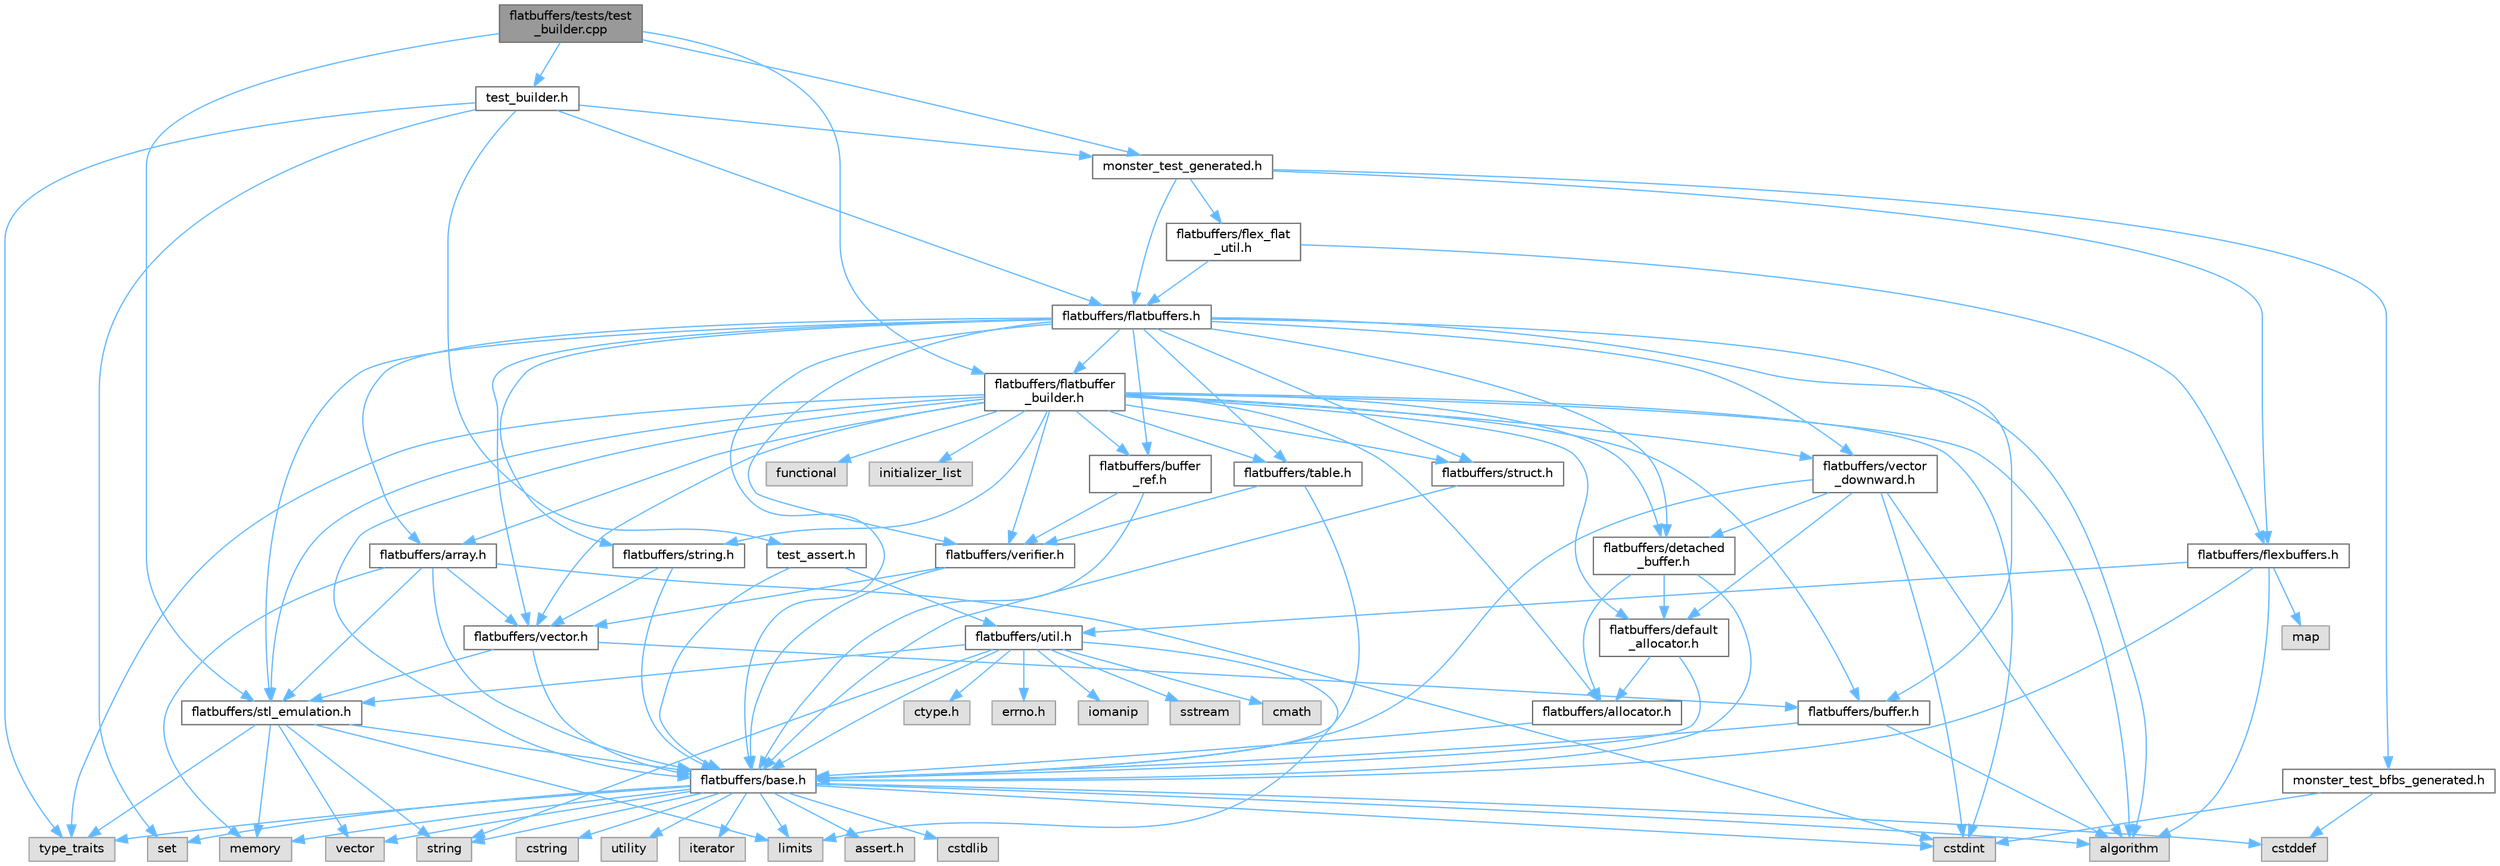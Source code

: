 digraph "flatbuffers/tests/test_builder.cpp"
{
 // LATEX_PDF_SIZE
  bgcolor="transparent";
  edge [fontname=Helvetica,fontsize=10,labelfontname=Helvetica,labelfontsize=10];
  node [fontname=Helvetica,fontsize=10,shape=box,height=0.2,width=0.4];
  Node1 [id="Node000001",label="flatbuffers/tests/test\l_builder.cpp",height=0.2,width=0.4,color="gray40", fillcolor="grey60", style="filled", fontcolor="black",tooltip=" "];
  Node1 -> Node2 [id="edge116_Node000001_Node000002",color="steelblue1",style="solid",tooltip=" "];
  Node2 [id="Node000002",label="test_builder.h",height=0.2,width=0.4,color="grey40", fillcolor="white", style="filled",URL="$test__builder_8h.html",tooltip=" "];
  Node2 -> Node3 [id="edge117_Node000002_Node000003",color="steelblue1",style="solid",tooltip=" "];
  Node3 [id="Node000003",label="set",height=0.2,width=0.4,color="grey60", fillcolor="#E0E0E0", style="filled",tooltip=" "];
  Node2 -> Node4 [id="edge118_Node000002_Node000004",color="steelblue1",style="solid",tooltip=" "];
  Node4 [id="Node000004",label="type_traits",height=0.2,width=0.4,color="grey60", fillcolor="#E0E0E0", style="filled",tooltip=" "];
  Node2 -> Node5 [id="edge119_Node000002_Node000005",color="steelblue1",style="solid",tooltip=" "];
  Node5 [id="Node000005",label="flatbuffers/flatbuffers.h",height=0.2,width=0.4,color="grey40", fillcolor="white", style="filled",URL="$flatbuffers_8h.html",tooltip=" "];
  Node5 -> Node6 [id="edge120_Node000005_Node000006",color="steelblue1",style="solid",tooltip=" "];
  Node6 [id="Node000006",label="algorithm",height=0.2,width=0.4,color="grey60", fillcolor="#E0E0E0", style="filled",tooltip=" "];
  Node5 -> Node7 [id="edge121_Node000005_Node000007",color="steelblue1",style="solid",tooltip=" "];
  Node7 [id="Node000007",label="flatbuffers/array.h",height=0.2,width=0.4,color="grey40", fillcolor="white", style="filled",URL="$array_8h.html",tooltip=" "];
  Node7 -> Node8 [id="edge122_Node000007_Node000008",color="steelblue1",style="solid",tooltip=" "];
  Node8 [id="Node000008",label="cstdint",height=0.2,width=0.4,color="grey60", fillcolor="#E0E0E0", style="filled",tooltip=" "];
  Node7 -> Node9 [id="edge123_Node000007_Node000009",color="steelblue1",style="solid",tooltip=" "];
  Node9 [id="Node000009",label="memory",height=0.2,width=0.4,color="grey60", fillcolor="#E0E0E0", style="filled",tooltip=" "];
  Node7 -> Node10 [id="edge124_Node000007_Node000010",color="steelblue1",style="solid",tooltip=" "];
  Node10 [id="Node000010",label="flatbuffers/base.h",height=0.2,width=0.4,color="grey40", fillcolor="white", style="filled",URL="$base_8h.html",tooltip=" "];
  Node10 -> Node11 [id="edge125_Node000010_Node000011",color="steelblue1",style="solid",tooltip=" "];
  Node11 [id="Node000011",label="assert.h",height=0.2,width=0.4,color="grey60", fillcolor="#E0E0E0", style="filled",tooltip=" "];
  Node10 -> Node8 [id="edge126_Node000010_Node000008",color="steelblue1",style="solid",tooltip=" "];
  Node10 -> Node12 [id="edge127_Node000010_Node000012",color="steelblue1",style="solid",tooltip=" "];
  Node12 [id="Node000012",label="cstddef",height=0.2,width=0.4,color="grey60", fillcolor="#E0E0E0", style="filled",tooltip=" "];
  Node10 -> Node13 [id="edge128_Node000010_Node000013",color="steelblue1",style="solid",tooltip=" "];
  Node13 [id="Node000013",label="cstdlib",height=0.2,width=0.4,color="grey60", fillcolor="#E0E0E0", style="filled",tooltip=" "];
  Node10 -> Node14 [id="edge129_Node000010_Node000014",color="steelblue1",style="solid",tooltip=" "];
  Node14 [id="Node000014",label="cstring",height=0.2,width=0.4,color="grey60", fillcolor="#E0E0E0", style="filled",tooltip=" "];
  Node10 -> Node15 [id="edge130_Node000010_Node000015",color="steelblue1",style="solid",tooltip=" "];
  Node15 [id="Node000015",label="utility",height=0.2,width=0.4,color="grey60", fillcolor="#E0E0E0", style="filled",tooltip=" "];
  Node10 -> Node16 [id="edge131_Node000010_Node000016",color="steelblue1",style="solid",tooltip=" "];
  Node16 [id="Node000016",label="string",height=0.2,width=0.4,color="grey60", fillcolor="#E0E0E0", style="filled",tooltip=" "];
  Node10 -> Node4 [id="edge132_Node000010_Node000004",color="steelblue1",style="solid",tooltip=" "];
  Node10 -> Node17 [id="edge133_Node000010_Node000017",color="steelblue1",style="solid",tooltip=" "];
  Node17 [id="Node000017",label="vector",height=0.2,width=0.4,color="grey60", fillcolor="#E0E0E0", style="filled",tooltip=" "];
  Node10 -> Node3 [id="edge134_Node000010_Node000003",color="steelblue1",style="solid",tooltip=" "];
  Node10 -> Node6 [id="edge135_Node000010_Node000006",color="steelblue1",style="solid",tooltip=" "];
  Node10 -> Node18 [id="edge136_Node000010_Node000018",color="steelblue1",style="solid",tooltip=" "];
  Node18 [id="Node000018",label="limits",height=0.2,width=0.4,color="grey60", fillcolor="#E0E0E0", style="filled",tooltip=" "];
  Node10 -> Node19 [id="edge137_Node000010_Node000019",color="steelblue1",style="solid",tooltip=" "];
  Node19 [id="Node000019",label="iterator",height=0.2,width=0.4,color="grey60", fillcolor="#E0E0E0", style="filled",tooltip=" "];
  Node10 -> Node9 [id="edge138_Node000010_Node000009",color="steelblue1",style="solid",tooltip=" "];
  Node7 -> Node20 [id="edge139_Node000007_Node000020",color="steelblue1",style="solid",tooltip=" "];
  Node20 [id="Node000020",label="flatbuffers/stl_emulation.h",height=0.2,width=0.4,color="grey40", fillcolor="white", style="filled",URL="$stl__emulation_8h.html",tooltip=" "];
  Node20 -> Node10 [id="edge140_Node000020_Node000010",color="steelblue1",style="solid",tooltip=" "];
  Node20 -> Node16 [id="edge141_Node000020_Node000016",color="steelblue1",style="solid",tooltip=" "];
  Node20 -> Node4 [id="edge142_Node000020_Node000004",color="steelblue1",style="solid",tooltip=" "];
  Node20 -> Node17 [id="edge143_Node000020_Node000017",color="steelblue1",style="solid",tooltip=" "];
  Node20 -> Node9 [id="edge144_Node000020_Node000009",color="steelblue1",style="solid",tooltip=" "];
  Node20 -> Node18 [id="edge145_Node000020_Node000018",color="steelblue1",style="solid",tooltip=" "];
  Node7 -> Node21 [id="edge146_Node000007_Node000021",color="steelblue1",style="solid",tooltip=" "];
  Node21 [id="Node000021",label="flatbuffers/vector.h",height=0.2,width=0.4,color="grey40", fillcolor="white", style="filled",URL="$vector_8h.html",tooltip=" "];
  Node21 -> Node10 [id="edge147_Node000021_Node000010",color="steelblue1",style="solid",tooltip=" "];
  Node21 -> Node22 [id="edge148_Node000021_Node000022",color="steelblue1",style="solid",tooltip=" "];
  Node22 [id="Node000022",label="flatbuffers/buffer.h",height=0.2,width=0.4,color="grey40", fillcolor="white", style="filled",URL="$buffer_8h.html",tooltip=" "];
  Node22 -> Node6 [id="edge149_Node000022_Node000006",color="steelblue1",style="solid",tooltip=" "];
  Node22 -> Node10 [id="edge150_Node000022_Node000010",color="steelblue1",style="solid",tooltip=" "];
  Node21 -> Node20 [id="edge151_Node000021_Node000020",color="steelblue1",style="solid",tooltip=" "];
  Node5 -> Node10 [id="edge152_Node000005_Node000010",color="steelblue1",style="solid",tooltip=" "];
  Node5 -> Node22 [id="edge153_Node000005_Node000022",color="steelblue1",style="solid",tooltip=" "];
  Node5 -> Node23 [id="edge154_Node000005_Node000023",color="steelblue1",style="solid",tooltip=" "];
  Node23 [id="Node000023",label="flatbuffers/buffer\l_ref.h",height=0.2,width=0.4,color="grey40", fillcolor="white", style="filled",URL="$buffer__ref_8h.html",tooltip=" "];
  Node23 -> Node10 [id="edge155_Node000023_Node000010",color="steelblue1",style="solid",tooltip=" "];
  Node23 -> Node24 [id="edge156_Node000023_Node000024",color="steelblue1",style="solid",tooltip=" "];
  Node24 [id="Node000024",label="flatbuffers/verifier.h",height=0.2,width=0.4,color="grey40", fillcolor="white", style="filled",URL="$verifier_8h.html",tooltip=" "];
  Node24 -> Node10 [id="edge157_Node000024_Node000010",color="steelblue1",style="solid",tooltip=" "];
  Node24 -> Node21 [id="edge158_Node000024_Node000021",color="steelblue1",style="solid",tooltip=" "];
  Node5 -> Node25 [id="edge159_Node000005_Node000025",color="steelblue1",style="solid",tooltip=" "];
  Node25 [id="Node000025",label="flatbuffers/detached\l_buffer.h",height=0.2,width=0.4,color="grey40", fillcolor="white", style="filled",URL="$detached__buffer_8h.html",tooltip=" "];
  Node25 -> Node26 [id="edge160_Node000025_Node000026",color="steelblue1",style="solid",tooltip=" "];
  Node26 [id="Node000026",label="flatbuffers/allocator.h",height=0.2,width=0.4,color="grey40", fillcolor="white", style="filled",URL="$allocator_8h.html",tooltip=" "];
  Node26 -> Node10 [id="edge161_Node000026_Node000010",color="steelblue1",style="solid",tooltip=" "];
  Node25 -> Node10 [id="edge162_Node000025_Node000010",color="steelblue1",style="solid",tooltip=" "];
  Node25 -> Node27 [id="edge163_Node000025_Node000027",color="steelblue1",style="solid",tooltip=" "];
  Node27 [id="Node000027",label="flatbuffers/default\l_allocator.h",height=0.2,width=0.4,color="grey40", fillcolor="white", style="filled",URL="$default__allocator_8h.html",tooltip=" "];
  Node27 -> Node26 [id="edge164_Node000027_Node000026",color="steelblue1",style="solid",tooltip=" "];
  Node27 -> Node10 [id="edge165_Node000027_Node000010",color="steelblue1",style="solid",tooltip=" "];
  Node5 -> Node28 [id="edge166_Node000005_Node000028",color="steelblue1",style="solid",tooltip=" "];
  Node28 [id="Node000028",label="flatbuffers/flatbuffer\l_builder.h",height=0.2,width=0.4,color="grey40", fillcolor="white", style="filled",URL="$flatbuffer__builder_8h.html",tooltip=" "];
  Node28 -> Node6 [id="edge167_Node000028_Node000006",color="steelblue1",style="solid",tooltip=" "];
  Node28 -> Node8 [id="edge168_Node000028_Node000008",color="steelblue1",style="solid",tooltip=" "];
  Node28 -> Node29 [id="edge169_Node000028_Node000029",color="steelblue1",style="solid",tooltip=" "];
  Node29 [id="Node000029",label="functional",height=0.2,width=0.4,color="grey60", fillcolor="#E0E0E0", style="filled",tooltip=" "];
  Node28 -> Node30 [id="edge170_Node000028_Node000030",color="steelblue1",style="solid",tooltip=" "];
  Node30 [id="Node000030",label="initializer_list",height=0.2,width=0.4,color="grey60", fillcolor="#E0E0E0", style="filled",tooltip=" "];
  Node28 -> Node4 [id="edge171_Node000028_Node000004",color="steelblue1",style="solid",tooltip=" "];
  Node28 -> Node26 [id="edge172_Node000028_Node000026",color="steelblue1",style="solid",tooltip=" "];
  Node28 -> Node7 [id="edge173_Node000028_Node000007",color="steelblue1",style="solid",tooltip=" "];
  Node28 -> Node10 [id="edge174_Node000028_Node000010",color="steelblue1",style="solid",tooltip=" "];
  Node28 -> Node22 [id="edge175_Node000028_Node000022",color="steelblue1",style="solid",tooltip=" "];
  Node28 -> Node23 [id="edge176_Node000028_Node000023",color="steelblue1",style="solid",tooltip=" "];
  Node28 -> Node27 [id="edge177_Node000028_Node000027",color="steelblue1",style="solid",tooltip=" "];
  Node28 -> Node25 [id="edge178_Node000028_Node000025",color="steelblue1",style="solid",tooltip=" "];
  Node28 -> Node20 [id="edge179_Node000028_Node000020",color="steelblue1",style="solid",tooltip=" "];
  Node28 -> Node31 [id="edge180_Node000028_Node000031",color="steelblue1",style="solid",tooltip=" "];
  Node31 [id="Node000031",label="flatbuffers/string.h",height=0.2,width=0.4,color="grey40", fillcolor="white", style="filled",URL="$string_8h.html",tooltip=" "];
  Node31 -> Node10 [id="edge181_Node000031_Node000010",color="steelblue1",style="solid",tooltip=" "];
  Node31 -> Node21 [id="edge182_Node000031_Node000021",color="steelblue1",style="solid",tooltip=" "];
  Node28 -> Node32 [id="edge183_Node000028_Node000032",color="steelblue1",style="solid",tooltip=" "];
  Node32 [id="Node000032",label="flatbuffers/struct.h",height=0.2,width=0.4,color="grey40", fillcolor="white", style="filled",URL="$struct_8h.html",tooltip=" "];
  Node32 -> Node10 [id="edge184_Node000032_Node000010",color="steelblue1",style="solid",tooltip=" "];
  Node28 -> Node33 [id="edge185_Node000028_Node000033",color="steelblue1",style="solid",tooltip=" "];
  Node33 [id="Node000033",label="flatbuffers/table.h",height=0.2,width=0.4,color="grey40", fillcolor="white", style="filled",URL="$table_8h.html",tooltip=" "];
  Node33 -> Node10 [id="edge186_Node000033_Node000010",color="steelblue1",style="solid",tooltip=" "];
  Node33 -> Node24 [id="edge187_Node000033_Node000024",color="steelblue1",style="solid",tooltip=" "];
  Node28 -> Node21 [id="edge188_Node000028_Node000021",color="steelblue1",style="solid",tooltip=" "];
  Node28 -> Node34 [id="edge189_Node000028_Node000034",color="steelblue1",style="solid",tooltip=" "];
  Node34 [id="Node000034",label="flatbuffers/vector\l_downward.h",height=0.2,width=0.4,color="grey40", fillcolor="white", style="filled",URL="$vector__downward_8h.html",tooltip=" "];
  Node34 -> Node6 [id="edge190_Node000034_Node000006",color="steelblue1",style="solid",tooltip=" "];
  Node34 -> Node8 [id="edge191_Node000034_Node000008",color="steelblue1",style="solid",tooltip=" "];
  Node34 -> Node10 [id="edge192_Node000034_Node000010",color="steelblue1",style="solid",tooltip=" "];
  Node34 -> Node27 [id="edge193_Node000034_Node000027",color="steelblue1",style="solid",tooltip=" "];
  Node34 -> Node25 [id="edge194_Node000034_Node000025",color="steelblue1",style="solid",tooltip=" "];
  Node28 -> Node24 [id="edge195_Node000028_Node000024",color="steelblue1",style="solid",tooltip=" "];
  Node5 -> Node20 [id="edge196_Node000005_Node000020",color="steelblue1",style="solid",tooltip=" "];
  Node5 -> Node31 [id="edge197_Node000005_Node000031",color="steelblue1",style="solid",tooltip=" "];
  Node5 -> Node32 [id="edge198_Node000005_Node000032",color="steelblue1",style="solid",tooltip=" "];
  Node5 -> Node33 [id="edge199_Node000005_Node000033",color="steelblue1",style="solid",tooltip=" "];
  Node5 -> Node21 [id="edge200_Node000005_Node000021",color="steelblue1",style="solid",tooltip=" "];
  Node5 -> Node34 [id="edge201_Node000005_Node000034",color="steelblue1",style="solid",tooltip=" "];
  Node5 -> Node24 [id="edge202_Node000005_Node000024",color="steelblue1",style="solid",tooltip=" "];
  Node2 -> Node35 [id="edge203_Node000002_Node000035",color="steelblue1",style="solid",tooltip=" "];
  Node35 [id="Node000035",label="monster_test_generated.h",height=0.2,width=0.4,color="grey40", fillcolor="white", style="filled",URL="$monster__test__generated_8h.html",tooltip=" "];
  Node35 -> Node5 [id="edge204_Node000035_Node000005",color="steelblue1",style="solid",tooltip=" "];
  Node35 -> Node36 [id="edge205_Node000035_Node000036",color="steelblue1",style="solid",tooltip=" "];
  Node36 [id="Node000036",label="flatbuffers/flexbuffers.h",height=0.2,width=0.4,color="grey40", fillcolor="white", style="filled",URL="$flexbuffers_8h.html",tooltip=" "];
  Node36 -> Node6 [id="edge206_Node000036_Node000006",color="steelblue1",style="solid",tooltip=" "];
  Node36 -> Node37 [id="edge207_Node000036_Node000037",color="steelblue1",style="solid",tooltip=" "];
  Node37 [id="Node000037",label="map",height=0.2,width=0.4,color="grey60", fillcolor="#E0E0E0", style="filled",tooltip=" "];
  Node36 -> Node10 [id="edge208_Node000036_Node000010",color="steelblue1",style="solid",tooltip=" "];
  Node36 -> Node38 [id="edge209_Node000036_Node000038",color="steelblue1",style="solid",tooltip=" "];
  Node38 [id="Node000038",label="flatbuffers/util.h",height=0.2,width=0.4,color="grey40", fillcolor="white", style="filled",URL="$util_8h.html",tooltip=" "];
  Node38 -> Node39 [id="edge210_Node000038_Node000039",color="steelblue1",style="solid",tooltip=" "];
  Node39 [id="Node000039",label="ctype.h",height=0.2,width=0.4,color="grey60", fillcolor="#E0E0E0", style="filled",tooltip=" "];
  Node38 -> Node40 [id="edge211_Node000038_Node000040",color="steelblue1",style="solid",tooltip=" "];
  Node40 [id="Node000040",label="errno.h",height=0.2,width=0.4,color="grey60", fillcolor="#E0E0E0", style="filled",tooltip=" "];
  Node38 -> Node10 [id="edge212_Node000038_Node000010",color="steelblue1",style="solid",tooltip=" "];
  Node38 -> Node20 [id="edge213_Node000038_Node000020",color="steelblue1",style="solid",tooltip=" "];
  Node38 -> Node41 [id="edge214_Node000038_Node000041",color="steelblue1",style="solid",tooltip=" "];
  Node41 [id="Node000041",label="iomanip",height=0.2,width=0.4,color="grey60", fillcolor="#E0E0E0", style="filled",tooltip=" "];
  Node38 -> Node42 [id="edge215_Node000038_Node000042",color="steelblue1",style="solid",tooltip=" "];
  Node42 [id="Node000042",label="sstream",height=0.2,width=0.4,color="grey60", fillcolor="#E0E0E0", style="filled",tooltip=" "];
  Node38 -> Node43 [id="edge216_Node000038_Node000043",color="steelblue1",style="solid",tooltip=" "];
  Node43 [id="Node000043",label="cmath",height=0.2,width=0.4,color="grey60", fillcolor="#E0E0E0", style="filled",tooltip=" "];
  Node38 -> Node18 [id="edge217_Node000038_Node000018",color="steelblue1",style="solid",tooltip=" "];
  Node38 -> Node16 [id="edge218_Node000038_Node000016",color="steelblue1",style="solid",tooltip=" "];
  Node35 -> Node44 [id="edge219_Node000035_Node000044",color="steelblue1",style="solid",tooltip=" "];
  Node44 [id="Node000044",label="flatbuffers/flex_flat\l_util.h",height=0.2,width=0.4,color="grey40", fillcolor="white", style="filled",URL="$flex__flat__util_8h.html",tooltip=" "];
  Node44 -> Node5 [id="edge220_Node000044_Node000005",color="steelblue1",style="solid",tooltip=" "];
  Node44 -> Node36 [id="edge221_Node000044_Node000036",color="steelblue1",style="solid",tooltip=" "];
  Node35 -> Node45 [id="edge222_Node000035_Node000045",color="steelblue1",style="solid",tooltip=" "];
  Node45 [id="Node000045",label="monster_test_bfbs_generated.h",height=0.2,width=0.4,color="grey40", fillcolor="white", style="filled",URL="$monster__test__bfbs__generated_8h.html",tooltip=" "];
  Node45 -> Node12 [id="edge223_Node000045_Node000012",color="steelblue1",style="solid",tooltip=" "];
  Node45 -> Node8 [id="edge224_Node000045_Node000008",color="steelblue1",style="solid",tooltip=" "];
  Node2 -> Node46 [id="edge225_Node000002_Node000046",color="steelblue1",style="solid",tooltip=" "];
  Node46 [id="Node000046",label="test_assert.h",height=0.2,width=0.4,color="grey40", fillcolor="white", style="filled",URL="$test__assert_8h.html",tooltip=" "];
  Node46 -> Node10 [id="edge226_Node000046_Node000010",color="steelblue1",style="solid",tooltip=" "];
  Node46 -> Node38 [id="edge227_Node000046_Node000038",color="steelblue1",style="solid",tooltip=" "];
  Node1 -> Node28 [id="edge228_Node000001_Node000028",color="steelblue1",style="solid",tooltip=" "];
  Node1 -> Node20 [id="edge229_Node000001_Node000020",color="steelblue1",style="solid",tooltip=" "];
  Node1 -> Node35 [id="edge230_Node000001_Node000035",color="steelblue1",style="solid",tooltip=" "];
}
